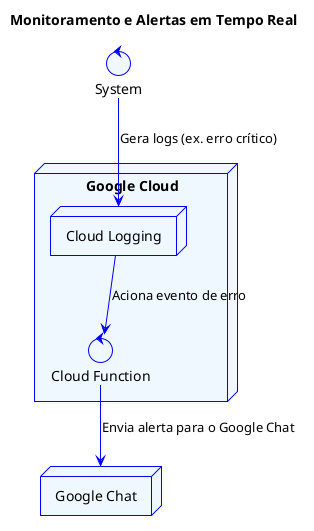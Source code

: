 @startuml
<style>
componentDiagram {
  BackGroundColor #aliceblue
  LineThickness 1
  LineColor blue
  Text blue
  
}
document {
  BackGroundColor white
}
</style>

title Monitoramento e Alertas em Tempo Real

control System as system

node "Google Cloud" {
     node "Cloud Logging" as logging
     control "Cloud Function" as function
}

node "Google Chat" as chat

system --> logging : Gera logs (ex. erro crítico)
logging --> function : Aciona evento de erro
function --> chat : Envia alerta para o Google Chat

@enduml

